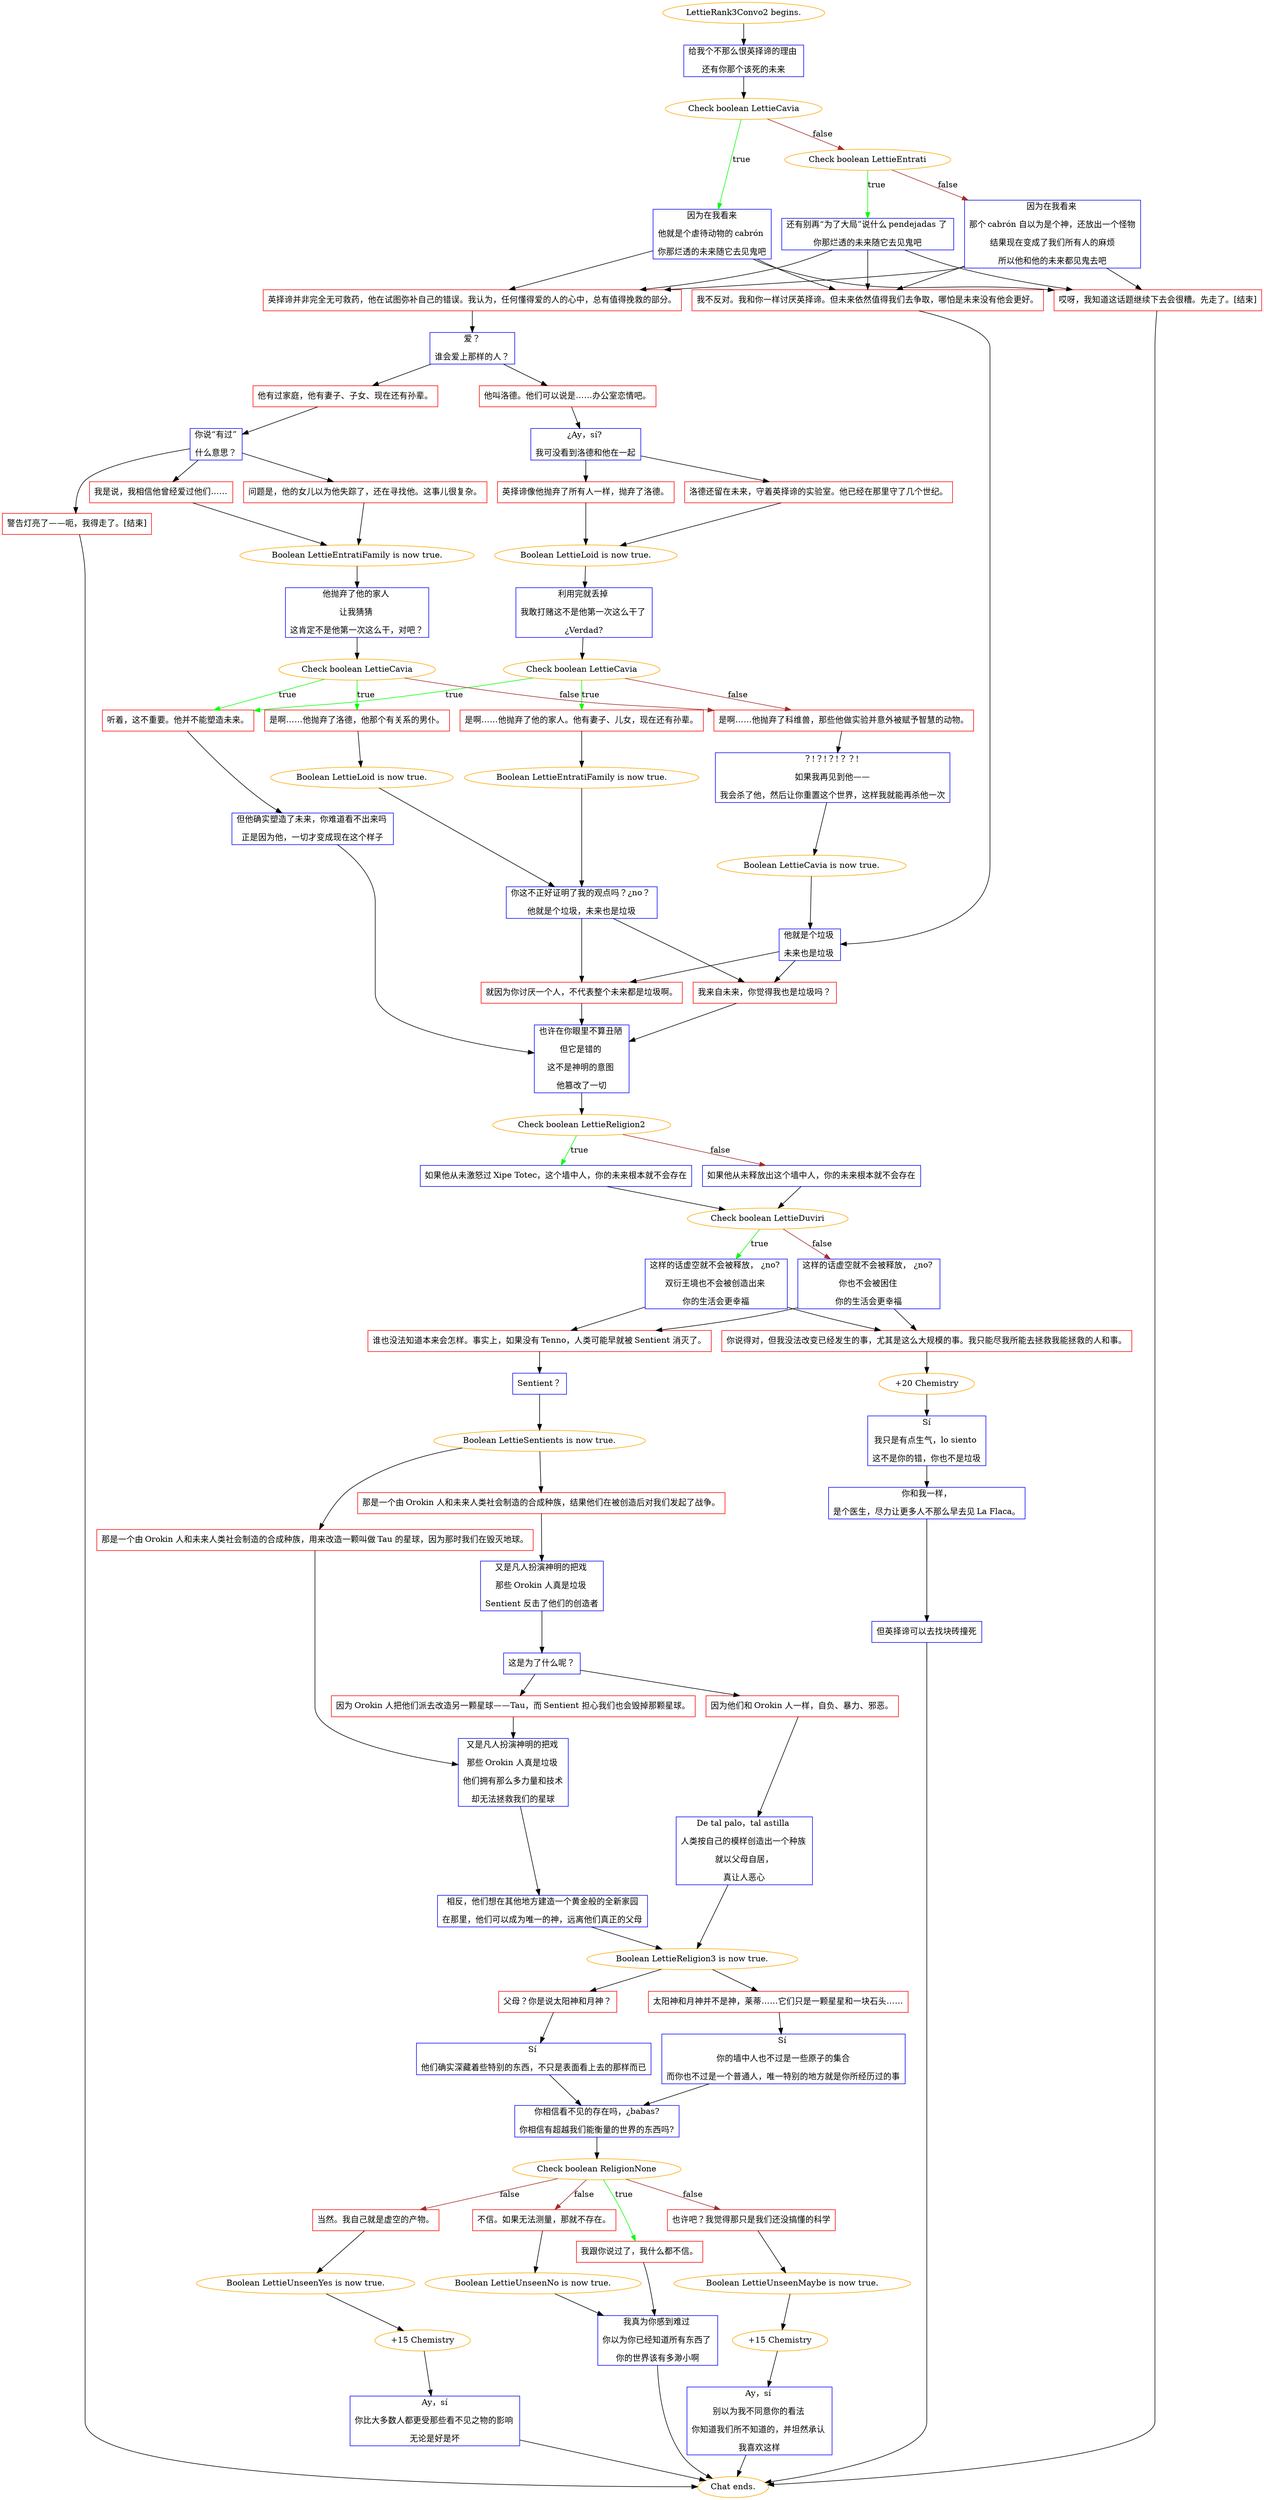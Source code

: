 digraph {
	"LettieRank3Convo2 begins." [color=orange];
		"LettieRank3Convo2 begins." -> j3934916372;
	j3934916372 [label="给我个不那么恨英择谛的理由 
还有你那个该死的未来",shape=box,color=blue];
		j3934916372 -> j988327984;
	j988327984 [label="Check boolean LettieCavia",color=orange];
		j988327984 -> j2900868968 [label=true,color=green];
		j988327984 -> j101638081 [label=false,color=brown];
	j2900868968 [label="因为在我看来
他就是个虐待动物的 cabrón 
你那烂透的未来随它去见鬼吧",shape=box,color=blue];
		j2900868968 -> j3788325477;
		j2900868968 -> j2510113520;
		j2900868968 -> j1791263969;
	j101638081 [label="Check boolean LettieEntrati",color=orange];
		j101638081 -> j3823267425 [label=true,color=green];
		j101638081 -> j2382008400 [label=false,color=brown];
	j3788325477 [label="我不反对。我和你一样讨厌英择谛。但未来依然值得我们去争取，哪怕是未来没有他会更好。",shape=box,color=red];
		j3788325477 -> j2681326488;
	j2510113520 [label="英择谛并非完全无可救药，他在试图弥补自己的错误。我认为，任何懂得爱的人的心中，总有值得挽救的部分。",shape=box,color=red];
		j2510113520 -> j704953841;
	j1791263969 [label="哎呀，我知道这话题继续下去会很糟。先走了。[结束]",shape=box,color=red];
		j1791263969 -> "Chat ends.";
	j3823267425 [label="还有别再“为了大局”说什么 pendejadas 了 
你那烂透的未来随它去见鬼吧",shape=box,color=blue];
		j3823267425 -> j3788325477;
		j3823267425 -> j2510113520;
		j3823267425 -> j1791263969;
	j2382008400 [label="因为在我看来 
那个 cabrón 自以为是个神，还放出一个怪物
结果现在变成了我们所有人的麻烦
所以他和他的未来都见鬼去吧",shape=box,color=blue];
		j2382008400 -> j3788325477;
		j2382008400 -> j2510113520;
		j2382008400 -> j1791263969;
	j2681326488 [label="他就是个垃圾 
未来也是垃圾 ",shape=box,color=blue];
		j2681326488 -> j2270497004;
		j2681326488 -> j88288104;
	j704953841 [label="爱？
谁会爱上那样的人？",shape=box,color=blue];
		j704953841 -> j4002180479;
		j704953841 -> j421675653;
	"Chat ends." [color=orange];
	j2270497004 [label="我来自未来，你觉得我也是垃圾吗？",shape=box,color=red];
		j2270497004 -> j3626762549;
	j88288104 [label="就因为你讨厌一个人，不代表整个未来都是垃圾啊。",shape=box,color=red];
		j88288104 -> j3626762549;
	j4002180479 [label="他叫洛德。他们可以说是……办公室恋情吧。",shape=box,color=red];
		j4002180479 -> j1916789471;
	j421675653 [label="他有过家庭，他有妻子、子女、现在还有孙辈。",shape=box,color=red];
		j421675653 -> j3163969785;
	j3626762549 [label="也许在你眼里不算丑陋 
但它是错的 
这不是神明的意图 
他篡改了一切",shape=box,color=blue];
		j3626762549 -> j776436305;
	j1916789471 [label="¿Ay，sí? 
我可没看到洛德和他在一起",shape=box,color=blue];
		j1916789471 -> j3067669204;
		j1916789471 -> j4108376826;
	j3163969785 [label="你说“有过”
什么意思？",shape=box,color=blue];
		j3163969785 -> j2496899750;
		j3163969785 -> j1364165559;
		j3163969785 -> j1602618621;
	j776436305 [label="Check boolean LettieReligion2",color=orange];
		j776436305 -> j2092783981 [label=true,color=green];
		j776436305 -> j2358387860 [label=false,color=brown];
	j3067669204 [label="洛德还留在未来，守着英择谛的实验室。他已经在那里守了几个世纪。",shape=box,color=red];
		j3067669204 -> j3717661649;
	j4108376826 [label="英择谛像他抛弃了所有人一样，抛弃了洛德。",shape=box,color=red];
		j4108376826 -> j3717661649;
	j2496899750 [label="问题是，他的女儿以为他失踪了，还在寻找他。这事儿很复杂。",shape=box,color=red];
		j2496899750 -> j3649559151;
	j1364165559 [label="我是说，我相信他曾经爱过他们……",shape=box,color=red];
		j1364165559 -> j3649559151;
	j1602618621 [label="警告灯亮了——呃，我得走了。[结束]",shape=box,color=red];
		j1602618621 -> "Chat ends.";
	j2092783981 [label="如果他从未激怒过 Xipe Totec，这个墙中人，你的未来根本就不会存在",shape=box,color=blue];
		j2092783981 -> j711900112;
	j2358387860 [label="如果他从未释放出这个墙中人，你的未来根本就不会存在",shape=box,color=blue];
		j2358387860 -> j711900112;
	j3717661649 [label="Boolean LettieLoid is now true.",color=orange];
		j3717661649 -> j1333701198;
	j3649559151 [label="Boolean LettieEntratiFamily is now true.",color=orange];
		j3649559151 -> j376851615;
	j711900112 [label="Check boolean LettieDuviri",color=orange];
		j711900112 -> j1916216404 [label=true,color=green];
		j711900112 -> j3596693073 [label=false,color=brown];
	j1333701198 [label="利用完就丢掉 
我敢打赌这不是他第一次这么干了 
¿Verdad?",shape=box,color=blue];
		j1333701198 -> j4176507548;
	j376851615 [label="他抛弃了他的家人 
让我猜猜 
这肯定不是他第一次这么干，对吧？",shape=box,color=blue];
		j376851615 -> j3999534774;
	j1916216404 [label="这样的话虚空就不会被释放， ¿no? 
双衍王境也不会被创造出来 
你的生活会更幸福",shape=box,color=blue];
		j1916216404 -> j3813638865;
		j1916216404 -> j1464378652;
	j3596693073 [label="这样的话虚空就不会被释放， ¿no? 
你也不会被困住 
你的生活会更幸福",shape=box,color=blue];
		j3596693073 -> j3813638865;
		j3596693073 -> j1464378652;
	j4176507548 [label="Check boolean LettieCavia",color=orange];
		j4176507548 -> j1708638164 [label=true,color=green];
		j4176507548 -> j1264011385 [label=true,color=green];
		j4176507548 -> j3020462724 [label=false,color=brown];
	j3999534774 [label="Check boolean LettieCavia",color=orange];
		j3999534774 -> j1264011385 [label=true,color=green];
		j3999534774 -> j3164820049 [label=true,color=green];
		j3999534774 -> j3020462724 [label=false,color=brown];
	j3813638865 [label="谁也没法知道本来会怎样。事实上，如果没有 Tenno，人类可能早就被 Sentient 消灭了。",shape=box,color=red];
		j3813638865 -> j2754227662;
	j1464378652 [label="你说得对，但我没法改变已经发生的事，尤其是这么大规模的事。我只能尽我所能去拯救我能拯救的人和事。",shape=box,color=red];
		j1464378652 -> j2883971884;
	j1708638164 [label="是啊……他抛弃了他的家人。他有妻子、儿女，现在还有孙辈。",shape=box,color=red];
		j1708638164 -> j2576248426;
	j1264011385 [label="听着，这不重要。他并不能塑造未来。",shape=box,color=red];
		j1264011385 -> j1452195003;
	j3020462724 [label="是啊……他抛弃了科维兽，那些他做实验并意外被赋予智慧的动物。",shape=box,color=red];
		j3020462724 -> j3681741476;
	j3164820049 [label="是啊……他抛弃了洛德，他那个有关系的男仆。",shape=box,color=red];
		j3164820049 -> j2624813173;
	j2754227662 [label="Sentient？",shape=box,color=blue];
		j2754227662 -> j4177902638;
	j2883971884 [label="+20 Chemistry",color=orange];
		j2883971884 -> j4177240169;
	j2576248426 [label="Boolean LettieEntratiFamily is now true.",color=orange];
		j2576248426 -> j456144814;
	j1452195003 [label="但他确实塑造了未来，你难道看不出来吗 
正是因为他，一切才变成现在这个样子",shape=box,color=blue];
		j1452195003 -> j3626762549;
	j3681741476 [label="？!？!？!？？! 
如果我再见到他——
我会杀了他，然后让你重置这个世界，这样我就能再杀他一次",shape=box,color=blue];
		j3681741476 -> j4229529465;
	j2624813173 [label="Boolean LettieLoid is now true.",color=orange];
		j2624813173 -> j456144814;
	j4177902638 [label="Boolean LettieSentients is now true.",color=orange];
		j4177902638 -> j89883002;
		j4177902638 -> j2293139040;
	j4177240169 [label="Sí
我只是有点生气，lo siento 
这不是你的错，你也不是垃圾",shape=box,color=blue];
		j4177240169 -> j3749093445;
	j456144814 [label="你这不正好证明了我的观点吗？¿no？ 
他就是个垃圾，未来也是垃圾",shape=box,color=blue];
		j456144814 -> j2270497004;
		j456144814 -> j88288104;
	j4229529465 [label="Boolean LettieCavia is now true.",color=orange];
		j4229529465 -> j2681326488;
	j89883002 [label="那是一个由 Orokin 人和未来人类社会制造的合成种族，用来改造一颗叫做 Tau 的星球，因为那时我们在毁灭地球。",shape=box,color=red];
		j89883002 -> j2059015214;
	j2293139040 [label="那是一个由 Orokin 人和未来人类社会制造的合成种族，结果他们在被创造后对我们发起了战争。",shape=box,color=red];
		j2293139040 -> j3298594236;
	j3749093445 [label="你和我一样，
是个医生，尽力让更多人不那么早去见 La Flaca。",shape=box,color=blue];
		j3749093445 -> j1022499688;
	j2059015214 [label="又是凡人扮演神明的把戏 
那些 Orokin 人真是垃圾 
他们拥有那么多力量和技术
却无法拯救我们的星球",shape=box,color=blue];
		j2059015214 -> j1112084943;
	j3298594236 [label="又是凡人扮演神明的把戏 
那些 Orokin 人真是垃圾 
Sentient 反击了他们的创造者",shape=box,color=blue];
		j3298594236 -> j1355476901;
	j1022499688 [label="但英择谛可以去找块砖撞死",shape=box,color=blue];
		j1022499688 -> "Chat ends.";
	j1112084943 [label="相反，他们想在其他地方建造一个黄金般的全新家园
在那里，他们可以成为唯一的神，远离他们真正的父母",shape=box,color=blue];
		j1112084943 -> j4137157349;
	j1355476901 [label="这是为了什么呢？",shape=box,color=blue];
		j1355476901 -> j195799190;
		j1355476901 -> j502935799;
	j4137157349 [label="Boolean LettieReligion3 is now true.",color=orange];
		j4137157349 -> j1094268813;
		j4137157349 -> j3589399608;
	j195799190 [label="因为 Orokin 人把他们派去改造另一颗星球——Tau，而 Sentient 担心我们也会毁掉那颗星球。",shape=box,color=red];
		j195799190 -> j2059015214;
	j502935799 [label="因为他们和 Orokin 人一样，自负、暴力、邪恶。",shape=box,color=red];
		j502935799 -> j4101704315;
	j1094268813 [label="父母？你是说太阳神和月神？",shape=box,color=red];
		j1094268813 -> j3557070565;
	j3589399608 [label="太阳神和月神并不是神，莱蒂……它们只是一颗星星和一块石头……",shape=box,color=red];
		j3589399608 -> j952914198;
	j4101704315 [label="De tal palo，tal astilla 
人类按自己的模样创造出一个种族 
就以父母自居，
真让人恶心",shape=box,color=blue];
		j4101704315 -> j4137157349;
	j3557070565 [label="Sí 
他们确实深藏着些特别的东西，不只是表面看上去的那样而已",shape=box,color=blue];
		j3557070565 -> j3706213022;
	j952914198 [label="Sí 
你的墙中人也不过是一些原子的集合
而你也不过是一个普通人，唯一特别的地方就是你所经历过的事",shape=box,color=blue];
		j952914198 -> j3706213022;
	j3706213022 [label="你相信看不见的存在吗，¿babas?
你相信有超越我们能衡量的世界的东西吗?",shape=box,color=blue];
		j3706213022 -> j2234506481;
	j2234506481 [label="Check boolean ReligionNone",color=orange];
		j2234506481 -> j2823628752 [label=true,color=green];
		j2234506481 -> j155222448 [label=false,color=brown];
		j2234506481 -> j2106448414 [label=false,color=brown];
		j2234506481 -> j930334187 [label=false,color=brown];
	j2823628752 [label="我跟你说过了，我什么都不信。",shape=box,color=red];
		j2823628752 -> j1774208945;
	j155222448 [label="不信。如果无法测量，那就不存在。",shape=box,color=red];
		j155222448 -> j3235125076;
	j2106448414 [label="也许吧？我觉得那只是我们还没搞懂的科学",shape=box,color=red];
		j2106448414 -> j916877462;
	j930334187 [label="当然。我自己就是虚空的产物。",shape=box,color=red];
		j930334187 -> j1468641601;
	j1774208945 [label="我真为你感到难过 
你以为你已经知道所有东西了 
你的世界该有多渺小啊",shape=box,color=blue];
		j1774208945 -> "Chat ends.";
	j3235125076 [label="Boolean LettieUnseenNo is now true.",color=orange];
		j3235125076 -> j1774208945;
	j916877462 [label="Boolean LettieUnseenMaybe is now true.",color=orange];
		j916877462 -> j2645218809;
	j1468641601 [label="Boolean LettieUnseenYes is now true.",color=orange];
		j1468641601 -> j2128241006;
	j2645218809 [label="+15 Chemistry",color=orange];
		j2645218809 -> j4159279182;
	j2128241006 [label="+15 Chemistry",color=orange];
		j2128241006 -> j3949045331;
	j4159279182 [label="Ay，sí 
别以为我不同意你的看法 
你知道我们所不知道的，并坦然承认 
我喜欢这样",shape=box,color=blue];
		j4159279182 -> "Chat ends.";
	j3949045331 [label="Ay，sí
你比大多数人都更受那些看不见之物的影响 
无论是好是坏",shape=box,color=blue];
		j3949045331 -> "Chat ends.";
}